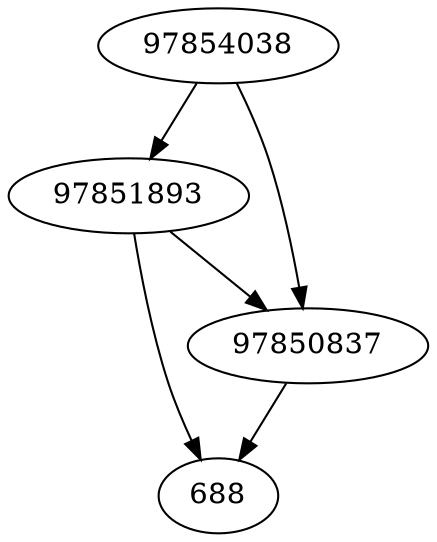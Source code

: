 strict digraph  {
688;
97851893;
97850837;
97854038;
97851893 -> 97850837;
97851893 -> 688;
97850837 -> 688;
97854038 -> 97850837;
97854038 -> 97851893;
}
